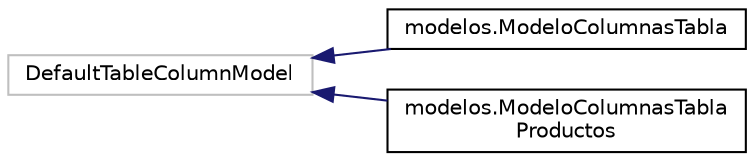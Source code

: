 digraph "Graphical Class Hierarchy"
{
  edge [fontname="Helvetica",fontsize="10",labelfontname="Helvetica",labelfontsize="10"];
  node [fontname="Helvetica",fontsize="10",shape=record];
  rankdir="LR";
  Node29 [label="DefaultTableColumnModel",height=0.2,width=0.4,color="grey75", fillcolor="white", style="filled"];
  Node29 -> Node0 [dir="back",color="midnightblue",fontsize="10",style="solid",fontname="Helvetica"];
  Node0 [label="modelos.ModeloColumnasTabla",height=0.2,width=0.4,color="black", fillcolor="white", style="filled",URL="$classmodelos_1_1_modelo_columnas_tabla.html"];
  Node29 -> Node31 [dir="back",color="midnightblue",fontsize="10",style="solid",fontname="Helvetica"];
  Node31 [label="modelos.ModeloColumnasTabla\lProductos",height=0.2,width=0.4,color="black", fillcolor="white", style="filled",URL="$classmodelos_1_1_modelo_columnas_tabla_productos.html"];
}

